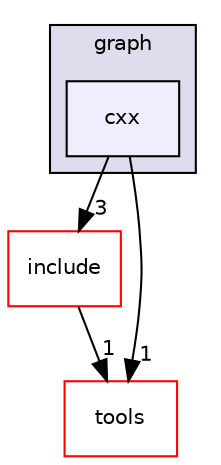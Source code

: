 digraph "cxx" {
  compound=true
  node [ fontsize="10", fontname="Helvetica"];
  edge [ labelfontsize="10", labelfontname="Helvetica"];
  subgraph clusterdir_4969ff72e1fed5b4b8966b48bec3d706 {
    graph [ bgcolor="#ddddee", pencolor="black", label="graph" fontname="Helvetica", fontsize="10", URL="dir_4969ff72e1fed5b4b8966b48bec3d706.html"]
  dir_668cccbe97acd336b1c21b58e9f2c9d8 [shape=box, label="cxx", style="filled", fillcolor="#eeeeff", pencolor="black", URL="dir_668cccbe97acd336b1c21b58e9f2c9d8.html"];
  }
  dir_cd756b98f2ef0676882300bf029914a4 [shape=box label="include" fillcolor="white" style="filled" color="red" URL="dir_cd756b98f2ef0676882300bf029914a4.html"];
  dir_f0fdfbf866f75abaaae77c9c053e2c4e [shape=box label="tools" fillcolor="white" style="filled" color="red" URL="dir_f0fdfbf866f75abaaae77c9c053e2c4e.html"];
  dir_668cccbe97acd336b1c21b58e9f2c9d8->dir_cd756b98f2ef0676882300bf029914a4 [headlabel="3", labeldistance=1.5 headhref="dir_000131_000132.html"];
  dir_668cccbe97acd336b1c21b58e9f2c9d8->dir_f0fdfbf866f75abaaae77c9c053e2c4e [headlabel="1", labeldistance=1.5 headhref="dir_000131_000142.html"];
  dir_cd756b98f2ef0676882300bf029914a4->dir_f0fdfbf866f75abaaae77c9c053e2c4e [headlabel="1", labeldistance=1.5 headhref="dir_000132_000142.html"];
}

